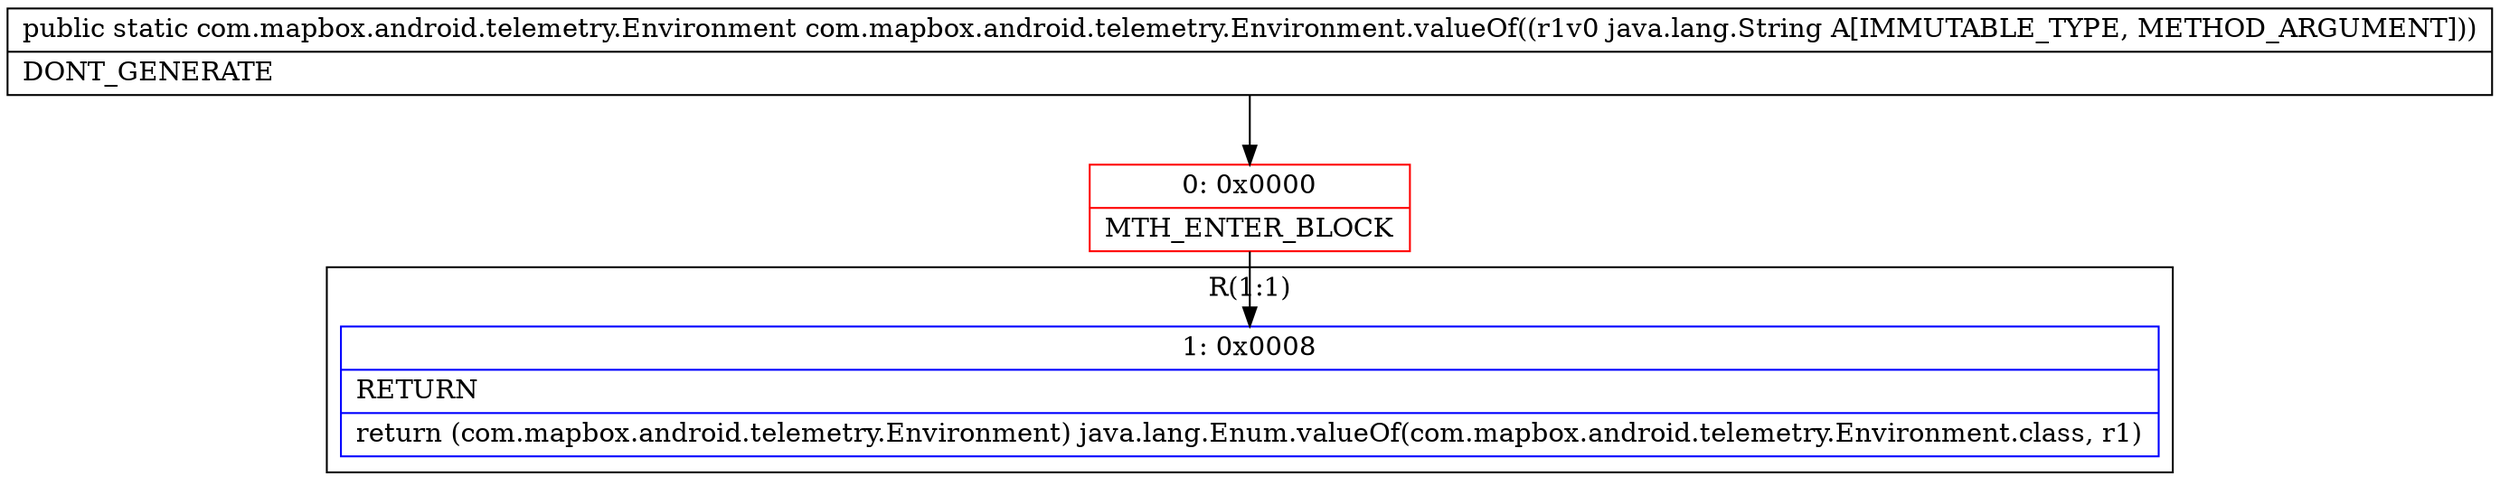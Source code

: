 digraph "CFG forcom.mapbox.android.telemetry.Environment.valueOf(Ljava\/lang\/String;)Lcom\/mapbox\/android\/telemetry\/Environment;" {
subgraph cluster_Region_239972042 {
label = "R(1:1)";
node [shape=record,color=blue];
Node_1 [shape=record,label="{1\:\ 0x0008|RETURN\l|return (com.mapbox.android.telemetry.Environment) java.lang.Enum.valueOf(com.mapbox.android.telemetry.Environment.class, r1)\l}"];
}
Node_0 [shape=record,color=red,label="{0\:\ 0x0000|MTH_ENTER_BLOCK\l}"];
MethodNode[shape=record,label="{public static com.mapbox.android.telemetry.Environment com.mapbox.android.telemetry.Environment.valueOf((r1v0 java.lang.String A[IMMUTABLE_TYPE, METHOD_ARGUMENT]))  | DONT_GENERATE\l}"];
MethodNode -> Node_0;
Node_0 -> Node_1;
}

